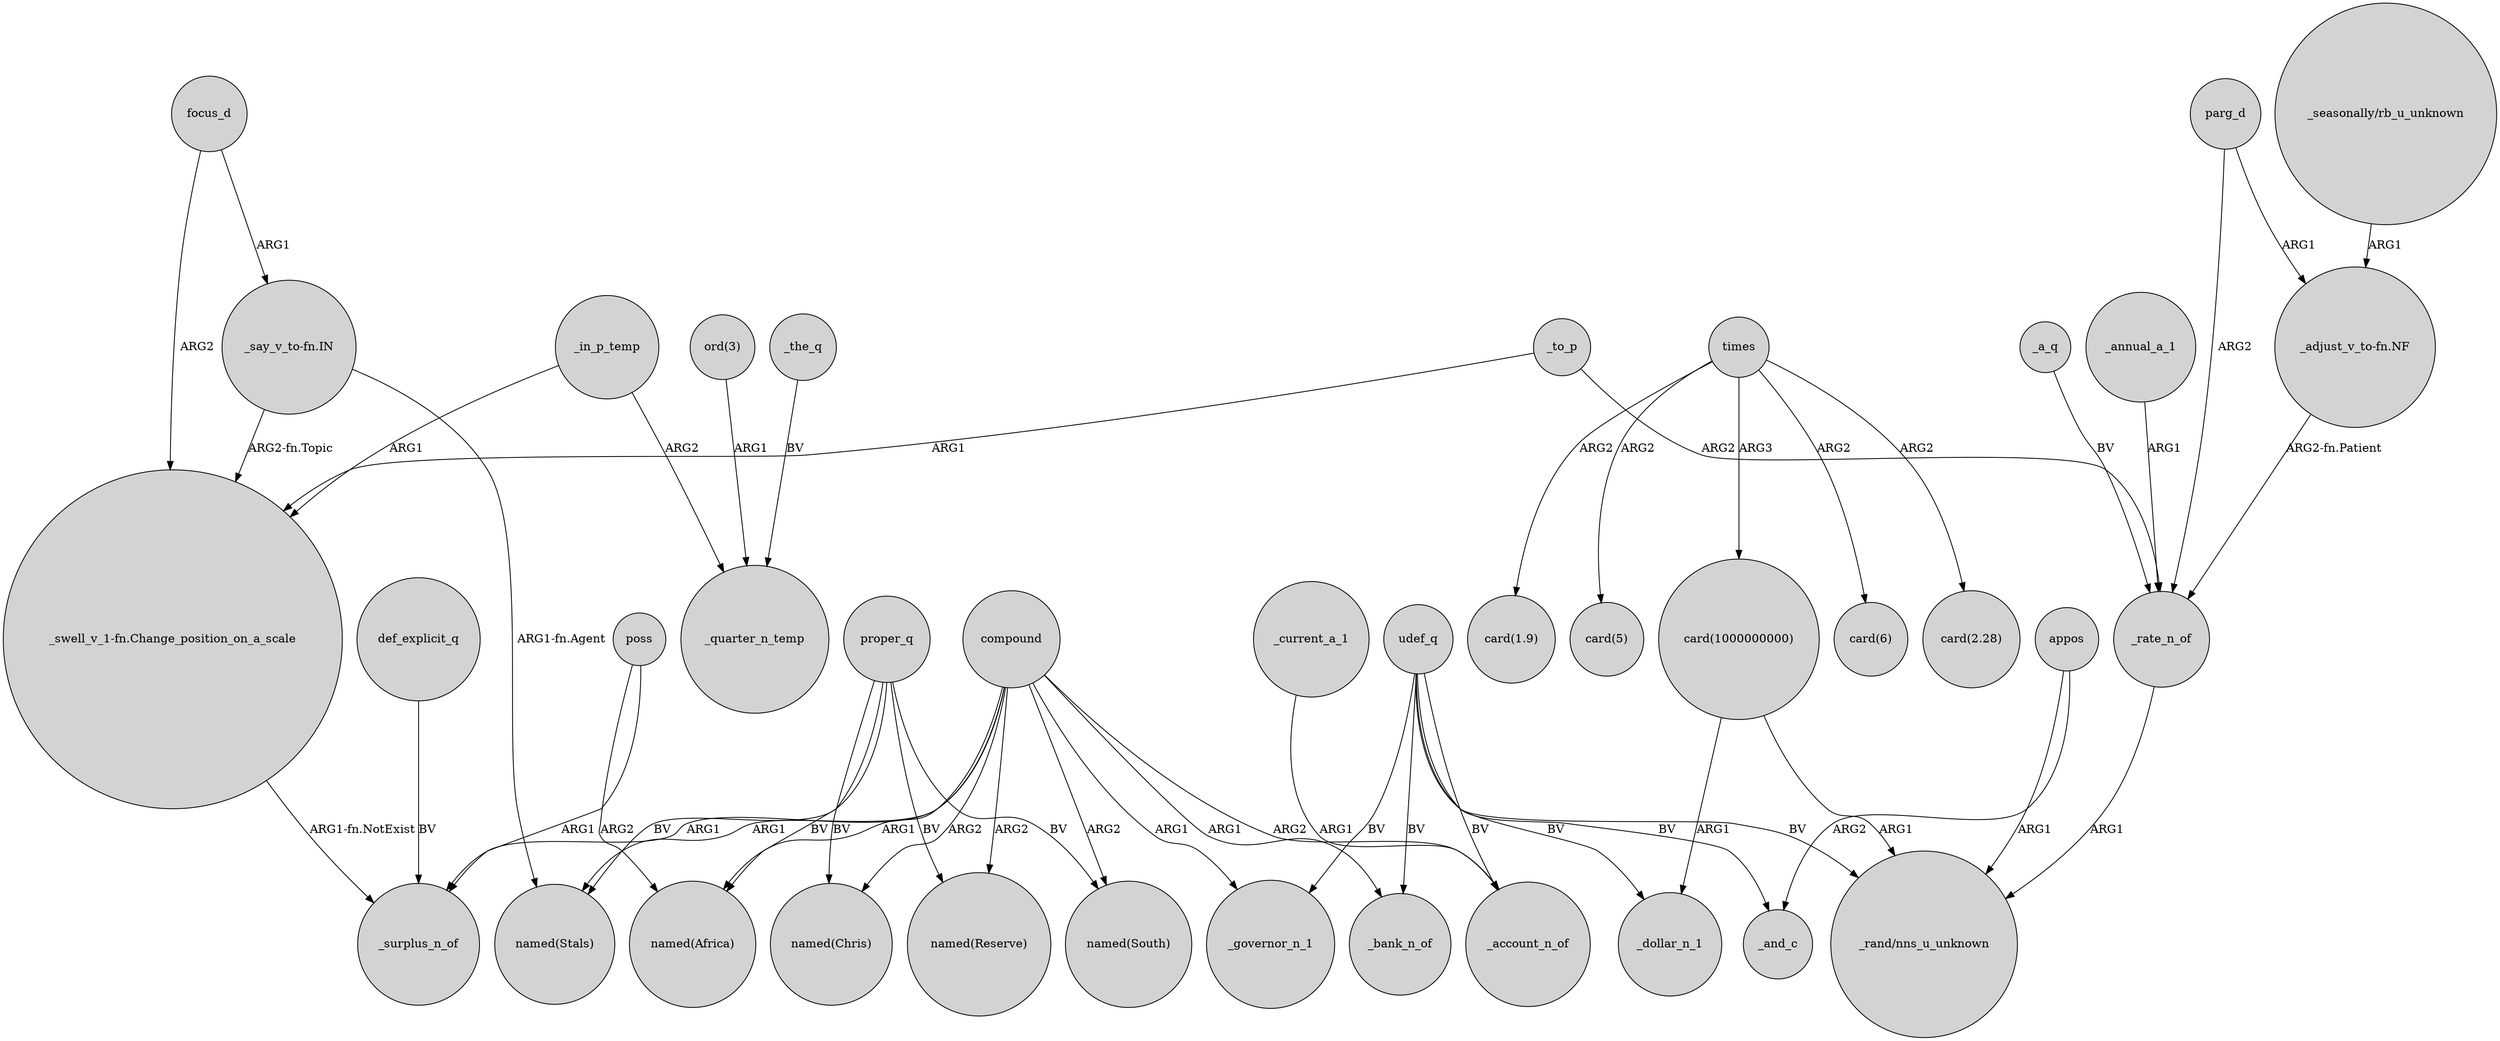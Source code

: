 digraph {
	node [shape=circle style=filled]
	times -> "card(5)" [label=ARG2]
	compound -> "named(South)" [label=ARG2]
	proper_q -> "named(Africa)" [label=BV]
	parg_d -> "_adjust_v_to-fn.NF" [label=ARG1]
	proper_q -> "named(Reserve)" [label=BV]
	"_adjust_v_to-fn.NF" -> _rate_n_of [label="ARG2-fn.Patient"]
	_in_p_temp -> "_swell_v_1-fn.Change_position_on_a_scale" [label=ARG1]
	"card(1000000000)" -> "_rand/nns_u_unknown" [label=ARG1]
	proper_q -> "named(Stals)" [label=BV]
	udef_q -> _governor_n_1 [label=BV]
	compound -> "named(Reserve)" [label=ARG2]
	proper_q -> "named(Chris)" [label=BV]
	appos -> "_rand/nns_u_unknown" [label=ARG1]
	_to_p -> "_swell_v_1-fn.Change_position_on_a_scale" [label=ARG1]
	compound -> _bank_n_of [label=ARG1]
	focus_d -> "_swell_v_1-fn.Change_position_on_a_scale" [label=ARG2]
	_the_q -> _quarter_n_temp [label=BV]
	"_swell_v_1-fn.Change_position_on_a_scale" -> _surplus_n_of [label="ARG1-fn.NotExist"]
	compound -> "named(Africa)" [label=ARG1]
	udef_q -> "_rand/nns_u_unknown" [label=BV]
	times -> "card(6)" [label=ARG2]
	_a_q -> _rate_n_of [label=BV]
	compound -> "named(Stals)" [label=ARG1]
	"_say_v_to-fn.IN" -> "named(Stals)" [label="ARG1-fn.Agent"]
	poss -> _surplus_n_of [label=ARG1]
	_in_p_temp -> _quarter_n_temp [label=ARG2]
	times -> "card(1000000000)" [label=ARG3]
	"_seasonally/rb_u_unknown" -> "_adjust_v_to-fn.NF" [label=ARG1]
	times -> "card(1.9)" [label=ARG2]
	"_say_v_to-fn.IN" -> "_swell_v_1-fn.Change_position_on_a_scale" [label="ARG2-fn.Topic"]
	"ord(3)" -> _quarter_n_temp [label=ARG1]
	appos -> _and_c [label=ARG2]
	compound -> _governor_n_1 [label=ARG1]
	poss -> "named(Africa)" [label=ARG2]
	compound -> _account_n_of [label=ARG2]
	udef_q -> _account_n_of [label=BV]
	compound -> "named(Chris)" [label=ARG2]
	compound -> _surplus_n_of [label=ARG1]
	def_explicit_q -> _surplus_n_of [label=BV]
	_current_a_1 -> _account_n_of [label=ARG1]
	_annual_a_1 -> _rate_n_of [label=ARG1]
	times -> "card(2.28)" [label=ARG2]
	udef_q -> _bank_n_of [label=BV]
	_rate_n_of -> "_rand/nns_u_unknown" [label=ARG1]
	"card(1000000000)" -> _dollar_n_1 [label=ARG1]
	udef_q -> _and_c [label=BV]
	proper_q -> "named(South)" [label=BV]
	parg_d -> _rate_n_of [label=ARG2]
	_to_p -> _rate_n_of [label=ARG2]
	udef_q -> _dollar_n_1 [label=BV]
	focus_d -> "_say_v_to-fn.IN" [label=ARG1]
}
